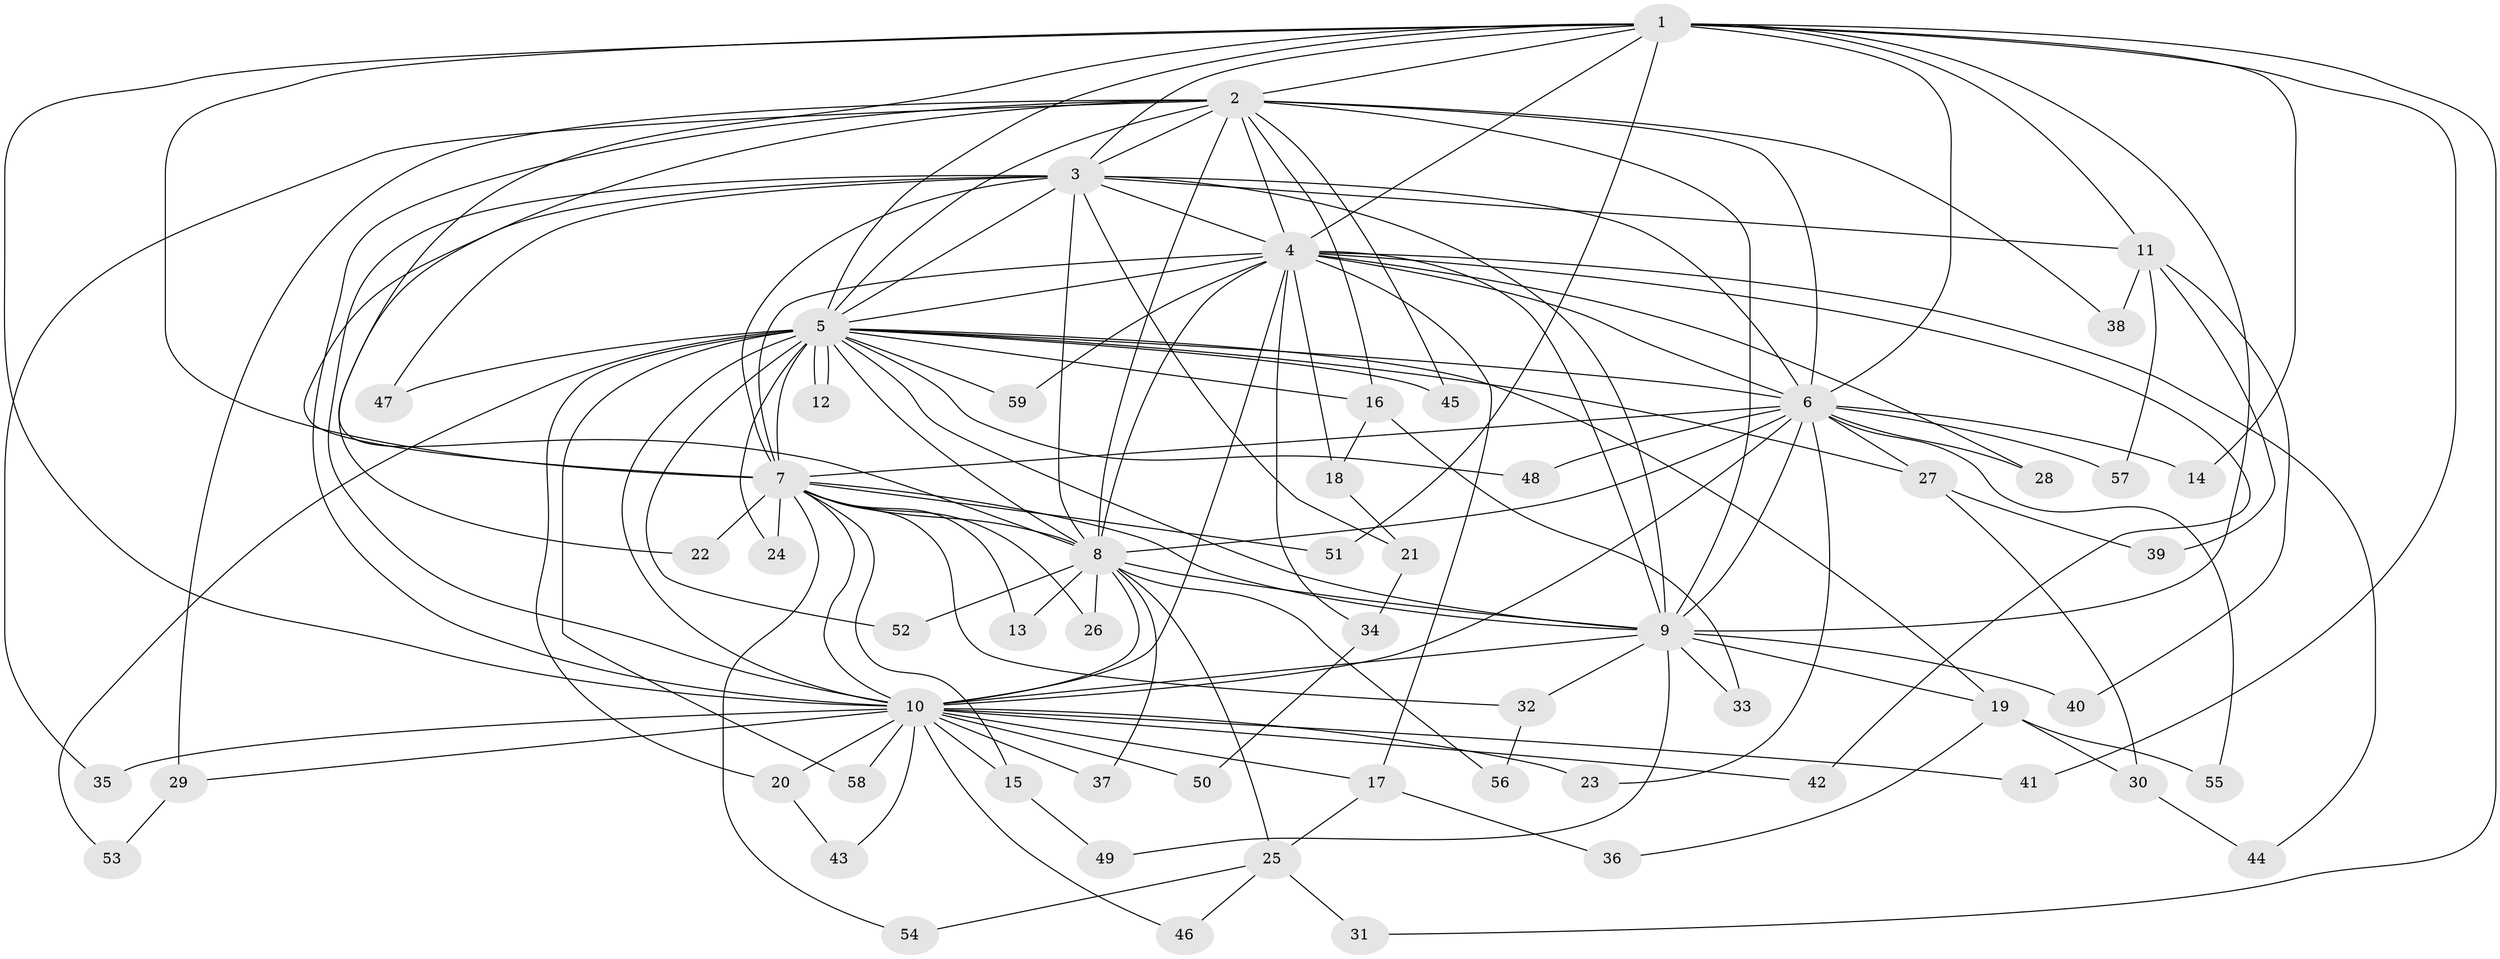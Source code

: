 // Generated by graph-tools (version 1.1) at 2025/35/03/09/25 02:35:07]
// undirected, 59 vertices, 143 edges
graph export_dot {
graph [start="1"]
  node [color=gray90,style=filled];
  1;
  2;
  3;
  4;
  5;
  6;
  7;
  8;
  9;
  10;
  11;
  12;
  13;
  14;
  15;
  16;
  17;
  18;
  19;
  20;
  21;
  22;
  23;
  24;
  25;
  26;
  27;
  28;
  29;
  30;
  31;
  32;
  33;
  34;
  35;
  36;
  37;
  38;
  39;
  40;
  41;
  42;
  43;
  44;
  45;
  46;
  47;
  48;
  49;
  50;
  51;
  52;
  53;
  54;
  55;
  56;
  57;
  58;
  59;
  1 -- 2;
  1 -- 3;
  1 -- 4;
  1 -- 5;
  1 -- 6;
  1 -- 7;
  1 -- 8;
  1 -- 9;
  1 -- 10;
  1 -- 11;
  1 -- 14;
  1 -- 31;
  1 -- 41;
  1 -- 51;
  2 -- 3;
  2 -- 4;
  2 -- 5;
  2 -- 6;
  2 -- 7;
  2 -- 8;
  2 -- 9;
  2 -- 10;
  2 -- 16;
  2 -- 29;
  2 -- 35;
  2 -- 38;
  2 -- 45;
  3 -- 4;
  3 -- 5;
  3 -- 6;
  3 -- 7;
  3 -- 8;
  3 -- 9;
  3 -- 10;
  3 -- 11;
  3 -- 21;
  3 -- 22;
  3 -- 47;
  4 -- 5;
  4 -- 6;
  4 -- 7;
  4 -- 8;
  4 -- 9;
  4 -- 10;
  4 -- 17;
  4 -- 18;
  4 -- 28;
  4 -- 34;
  4 -- 42;
  4 -- 44;
  4 -- 59;
  5 -- 6;
  5 -- 7;
  5 -- 8;
  5 -- 9;
  5 -- 10;
  5 -- 12;
  5 -- 12;
  5 -- 16;
  5 -- 19;
  5 -- 20;
  5 -- 24;
  5 -- 27;
  5 -- 45;
  5 -- 47;
  5 -- 48;
  5 -- 52;
  5 -- 53;
  5 -- 58;
  5 -- 59;
  6 -- 7;
  6 -- 8;
  6 -- 9;
  6 -- 10;
  6 -- 14;
  6 -- 23;
  6 -- 27;
  6 -- 28;
  6 -- 48;
  6 -- 55;
  6 -- 57;
  7 -- 8;
  7 -- 9;
  7 -- 10;
  7 -- 13;
  7 -- 15;
  7 -- 22;
  7 -- 24;
  7 -- 26;
  7 -- 32;
  7 -- 51;
  7 -- 54;
  8 -- 9;
  8 -- 10;
  8 -- 13;
  8 -- 25;
  8 -- 26;
  8 -- 37;
  8 -- 52;
  8 -- 56;
  9 -- 10;
  9 -- 19;
  9 -- 32;
  9 -- 33;
  9 -- 40;
  9 -- 49;
  10 -- 15;
  10 -- 17;
  10 -- 20;
  10 -- 23;
  10 -- 29;
  10 -- 35;
  10 -- 37;
  10 -- 41;
  10 -- 42;
  10 -- 43;
  10 -- 46;
  10 -- 50;
  10 -- 58;
  11 -- 38;
  11 -- 39;
  11 -- 40;
  11 -- 57;
  15 -- 49;
  16 -- 18;
  16 -- 33;
  17 -- 25;
  17 -- 36;
  18 -- 21;
  19 -- 30;
  19 -- 36;
  19 -- 55;
  20 -- 43;
  21 -- 34;
  25 -- 31;
  25 -- 46;
  25 -- 54;
  27 -- 30;
  27 -- 39;
  29 -- 53;
  30 -- 44;
  32 -- 56;
  34 -- 50;
}

